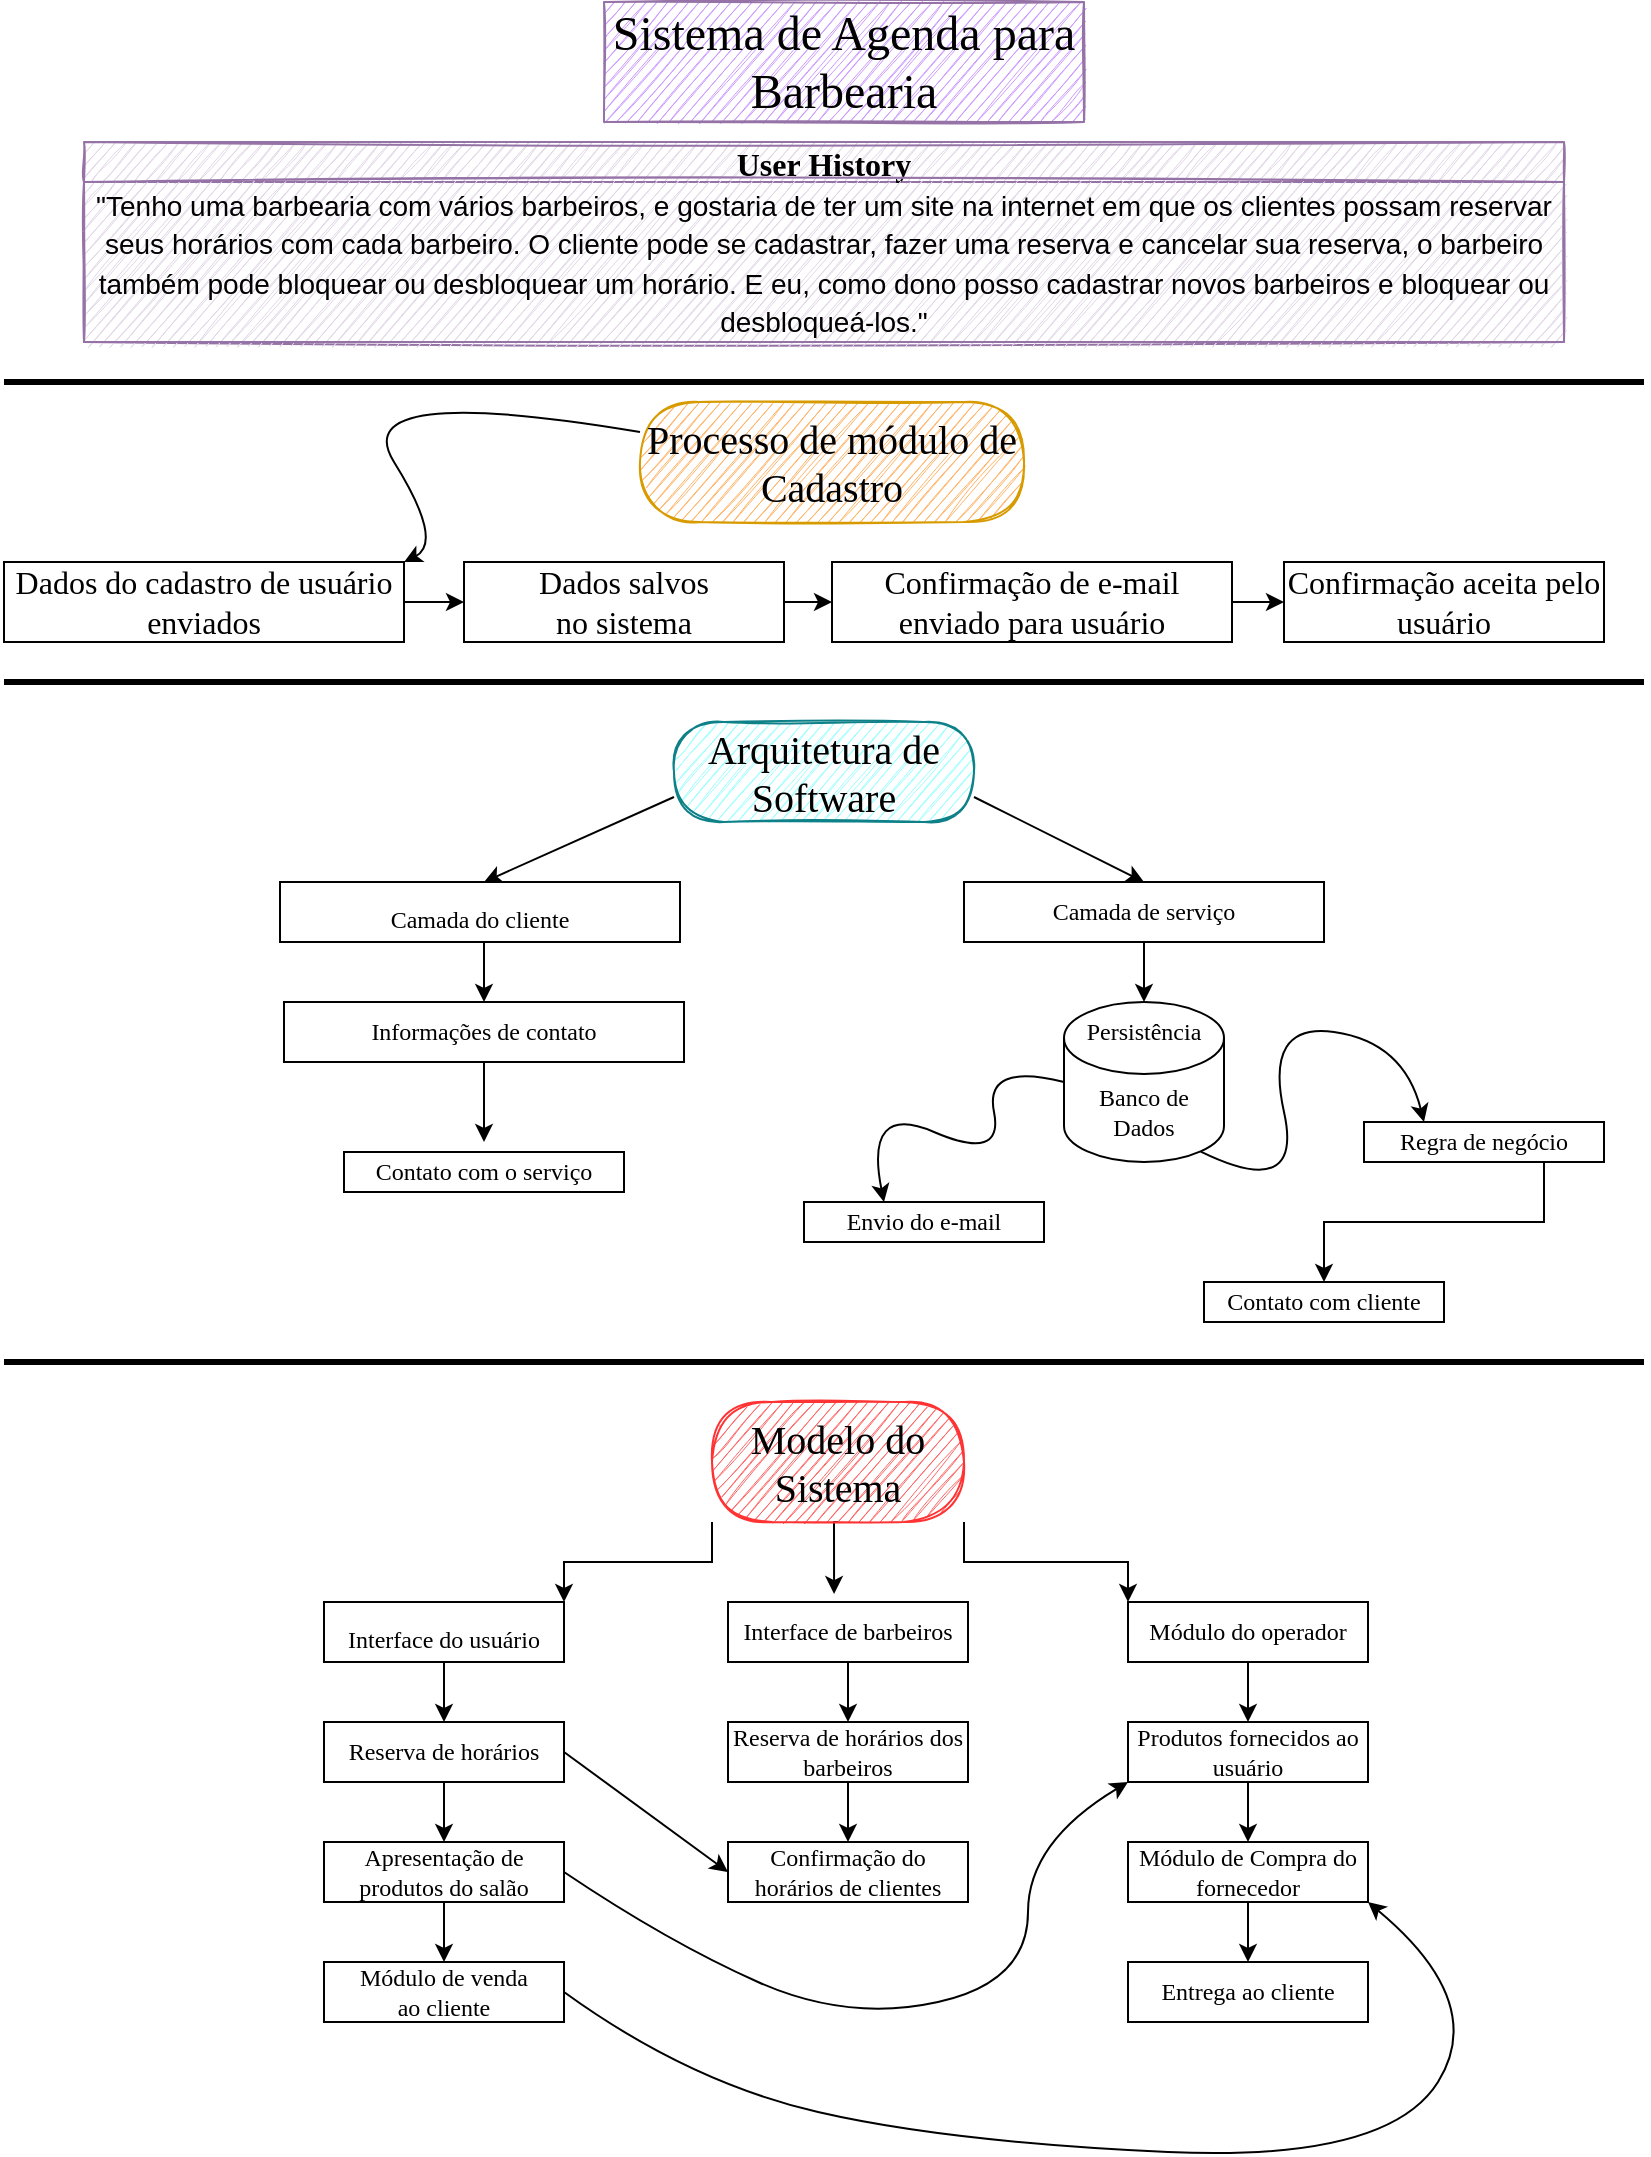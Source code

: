 <mxfile version="15.5.8" type="github">
  <diagram id="1Cw2svOl_KgqkaIp11d7" name="Página-1">
    <mxGraphModel dx="1689" dy="464" grid="1" gridSize="10" guides="1" tooltips="1" connect="1" arrows="1" fold="1" page="1" pageScale="1" pageWidth="827" pageHeight="1169" math="0" shadow="0">
      <root>
        <mxCell id="0" />
        <mxCell id="1" parent="0" />
        <mxCell id="_IgYuJ2zgJNjSA36EEnD-1" value="&lt;font style=&quot;font-size: 24px&quot; face=&quot;Comic Sans MS&quot;&gt;Sistema de Agenda para Barbearia&lt;/font&gt;" style="rounded=0;whiteSpace=wrap;html=1;fillColor=#CC99FF;strokeColor=#9673a6;sketch=1;" parent="1" vertex="1">
          <mxGeometry x="300" width="240" height="60" as="geometry" />
        </mxCell>
        <mxCell id="_IgYuJ2zgJNjSA36EEnD-31" value="User History" style="swimlane;fontFamily=Comic Sans MS;fontSize=16;startSize=20;fillColor=#e1d5e7;strokeColor=#9673a6;rounded=0;sketch=1;" parent="1" vertex="1">
          <mxGeometry x="40" y="70" width="740" height="100" as="geometry">
            <mxRectangle x="40" y="70" width="130" height="20" as="alternateBounds" />
          </mxGeometry>
        </mxCell>
        <mxCell id="_IgYuJ2zgJNjSA36EEnD-32" value="&lt;span style=&quot;font-family: &amp;#34;montserrat&amp;#34; , sans-serif ; font-size: 14px&quot;&gt;&quot;Tenho uma barbearia com vários barbeiros, e gostaria de ter um site na internet em que os clientes possam reservar seus horários com cada barbeiro. O cliente pode se cadastrar, fazer uma reserva e cancelar sua reserva, o barbeiro também pode bloquear ou desbloquear um horário. E eu, como dono posso cadastrar novos barbeiros e bloquear ou desbloqueá-los.&quot;&lt;/span&gt;" style="whiteSpace=wrap;html=1;fontFamily=Comic Sans MS;fontSize=16;fillColor=#e1d5e7;strokeColor=#9673a6;sketch=1;" parent="_IgYuJ2zgJNjSA36EEnD-31" vertex="1">
          <mxGeometry y="20" width="740" height="80" as="geometry" />
        </mxCell>
        <mxCell id="_IgYuJ2zgJNjSA36EEnD-34" value="&lt;font style=&quot;font-size: 20px&quot;&gt;Processo de módulo de Cadastro&lt;/font&gt;" style="rounded=1;whiteSpace=wrap;html=1;fontFamily=Comic Sans MS;fontSize=16;arcSize=50;fillColor=#FFB366;strokeColor=#d79b00;sketch=1;shadow=0;glass=0;" parent="1" vertex="1">
          <mxGeometry x="318" y="200" width="192" height="60" as="geometry" />
        </mxCell>
        <mxCell id="_IgYuJ2zgJNjSA36EEnD-35" value="" style="endArrow=none;html=1;rounded=0;strokeWidth=3;" parent="1" edge="1">
          <mxGeometry width="50" height="50" relative="1" as="geometry">
            <mxPoint y="190" as="sourcePoint" />
            <mxPoint x="820" y="190" as="targetPoint" />
          </mxGeometry>
        </mxCell>
        <mxCell id="iR2uSwWQthym9iudgjQ9-1" style="edgeStyle=orthogonalEdgeStyle;rounded=0;orthogonalLoop=1;jettySize=auto;html=1;exitX=1;exitY=0.5;exitDx=0;exitDy=0;entryX=0;entryY=0.5;entryDx=0;entryDy=0;fontFamily=Comic Sans MS;fontSize=20;" edge="1" parent="1" source="_IgYuJ2zgJNjSA36EEnD-38" target="_IgYuJ2zgJNjSA36EEnD-39">
          <mxGeometry relative="1" as="geometry" />
        </mxCell>
        <mxCell id="_IgYuJ2zgJNjSA36EEnD-38" value="Dados do cadastro de usuário enviados" style="rounded=0;whiteSpace=wrap;html=1;fontFamily=Comic Sans MS;fontSize=16;" parent="1" vertex="1">
          <mxGeometry y="280" width="200" height="40" as="geometry" />
        </mxCell>
        <mxCell id="iR2uSwWQthym9iudgjQ9-2" style="edgeStyle=orthogonalEdgeStyle;rounded=0;orthogonalLoop=1;jettySize=auto;html=1;exitX=1;exitY=0.5;exitDx=0;exitDy=0;entryX=0;entryY=0.5;entryDx=0;entryDy=0;fontFamily=Comic Sans MS;fontSize=20;" edge="1" parent="1" source="_IgYuJ2zgJNjSA36EEnD-39" target="_IgYuJ2zgJNjSA36EEnD-40">
          <mxGeometry relative="1" as="geometry" />
        </mxCell>
        <mxCell id="_IgYuJ2zgJNjSA36EEnD-39" value="Dados salvos&lt;br&gt;no sistema" style="rounded=0;whiteSpace=wrap;html=1;fontFamily=Comic Sans MS;fontSize=16;" parent="1" vertex="1">
          <mxGeometry x="230" y="280" width="160" height="40" as="geometry" />
        </mxCell>
        <mxCell id="iR2uSwWQthym9iudgjQ9-3" style="edgeStyle=orthogonalEdgeStyle;rounded=0;orthogonalLoop=1;jettySize=auto;html=1;exitX=1;exitY=0.5;exitDx=0;exitDy=0;entryX=0;entryY=0.5;entryDx=0;entryDy=0;fontFamily=Comic Sans MS;fontSize=20;" edge="1" parent="1" source="_IgYuJ2zgJNjSA36EEnD-40" target="_IgYuJ2zgJNjSA36EEnD-41">
          <mxGeometry relative="1" as="geometry" />
        </mxCell>
        <mxCell id="_IgYuJ2zgJNjSA36EEnD-40" value="Confirmação de e-mail enviado para usuário" style="rounded=0;whiteSpace=wrap;html=1;fontFamily=Comic Sans MS;fontSize=16;" parent="1" vertex="1">
          <mxGeometry x="414" y="280" width="200" height="40" as="geometry" />
        </mxCell>
        <mxCell id="_IgYuJ2zgJNjSA36EEnD-41" value="Confirmação aceita pelo usuário" style="rounded=0;whiteSpace=wrap;html=1;fontFamily=Comic Sans MS;fontSize=16;" parent="1" vertex="1">
          <mxGeometry x="640" y="280" width="160" height="40" as="geometry" />
        </mxCell>
        <mxCell id="iR2uSwWQthym9iudgjQ9-4" value="&lt;font style=&quot;font-size: 20px&quot;&gt;Arquitetura de Software&lt;/font&gt;" style="rounded=1;whiteSpace=wrap;html=1;shadow=0;glass=0;sketch=1;fontFamily=Comic Sans MS;fontSize=20;fillColor=#99FFFF;arcSize=50;strokeColor=#0e8088;" vertex="1" parent="1">
          <mxGeometry x="335" y="360" width="150" height="50" as="geometry" />
        </mxCell>
        <mxCell id="iR2uSwWQthym9iudgjQ9-5" value="" style="endArrow=none;html=1;rounded=0;strokeWidth=3;" edge="1" parent="1">
          <mxGeometry width="50" height="50" relative="1" as="geometry">
            <mxPoint y="340" as="sourcePoint" />
            <mxPoint x="820" y="340" as="targetPoint" />
          </mxGeometry>
        </mxCell>
        <mxCell id="iR2uSwWQthym9iudgjQ9-6" value="" style="curved=1;endArrow=classic;html=1;rounded=0;fontFamily=Comic Sans MS;fontSize=20;entryX=1;entryY=0;entryDx=0;entryDy=0;exitX=0;exitY=0.25;exitDx=0;exitDy=0;" edge="1" parent="1" source="_IgYuJ2zgJNjSA36EEnD-34" target="_IgYuJ2zgJNjSA36EEnD-38">
          <mxGeometry width="50" height="50" relative="1" as="geometry">
            <mxPoint x="320" y="220" as="sourcePoint" />
            <mxPoint x="80" y="260" as="targetPoint" />
            <Array as="points">
              <mxPoint x="170" y="190" />
              <mxPoint x="220" y="270" />
            </Array>
          </mxGeometry>
        </mxCell>
        <mxCell id="iR2uSwWQthym9iudgjQ9-7" style="edgeStyle=none;rounded=0;orthogonalLoop=1;jettySize=auto;html=1;exitX=1;exitY=0.75;exitDx=0;exitDy=0;fontFamily=Comic Sans MS;fontSize=12;entryX=0.5;entryY=0;entryDx=0;entryDy=0;" edge="1" parent="1" target="iR2uSwWQthym9iudgjQ9-18" source="iR2uSwWQthym9iudgjQ9-4">
          <mxGeometry relative="1" as="geometry">
            <mxPoint x="590" y="430" as="targetPoint" />
            <mxPoint x="570" y="410" as="sourcePoint" />
          </mxGeometry>
        </mxCell>
        <mxCell id="iR2uSwWQthym9iudgjQ9-8" style="edgeStyle=none;rounded=0;orthogonalLoop=1;jettySize=auto;html=1;exitX=0;exitY=0.75;exitDx=0;exitDy=0;fontFamily=Comic Sans MS;fontSize=18;" edge="1" parent="1" source="iR2uSwWQthym9iudgjQ9-4">
          <mxGeometry relative="1" as="geometry">
            <mxPoint x="240" y="440" as="targetPoint" />
            <mxPoint x="240" y="410" as="sourcePoint" />
          </mxGeometry>
        </mxCell>
        <mxCell id="iR2uSwWQthym9iudgjQ9-9" style="edgeStyle=none;rounded=0;orthogonalLoop=1;jettySize=auto;html=1;exitX=0.5;exitY=1;exitDx=0;exitDy=0;fontFamily=Comic Sans MS;fontSize=12;" edge="1" parent="1">
          <mxGeometry relative="1" as="geometry">
            <mxPoint x="240" y="500" as="targetPoint" />
            <mxPoint x="240" y="470" as="sourcePoint" />
          </mxGeometry>
        </mxCell>
        <mxCell id="iR2uSwWQthym9iudgjQ9-11" style="edgeStyle=none;rounded=0;orthogonalLoop=1;jettySize=auto;html=1;exitX=0.5;exitY=1;exitDx=0;exitDy=0;fontFamily=Comic Sans MS;fontSize=12;" edge="1" parent="1" source="iR2uSwWQthym9iudgjQ9-12">
          <mxGeometry relative="1" as="geometry">
            <mxPoint x="240" y="570" as="targetPoint" />
          </mxGeometry>
        </mxCell>
        <mxCell id="iR2uSwWQthym9iudgjQ9-12" value="Informações de contato" style="rounded=0;whiteSpace=wrap;html=1;fontFamily=Comic Sans MS;fontSize=12;" vertex="1" parent="1">
          <mxGeometry x="140" y="500" width="200" height="30" as="geometry" />
        </mxCell>
        <mxCell id="iR2uSwWQthym9iudgjQ9-18" value="&lt;span&gt;Camada de serviço&lt;br&gt;&lt;/span&gt;" style="rounded=0;whiteSpace=wrap;html=1;fontFamily=Comic Sans MS;fontSize=12;" vertex="1" parent="1">
          <mxGeometry x="480" y="440" width="180" height="30" as="geometry" />
        </mxCell>
        <mxCell id="iR2uSwWQthym9iudgjQ9-19" value="&lt;font style=&quot;font-size: 12px&quot;&gt;Camada do cliente&lt;/font&gt;" style="rounded=0;whiteSpace=wrap;html=1;shadow=0;glass=0;sketch=0;fontFamily=Comic Sans MS;fontSize=20;fillColor=default;" vertex="1" parent="1">
          <mxGeometry x="138" y="440" width="200" height="30" as="geometry" />
        </mxCell>
        <mxCell id="iR2uSwWQthym9iudgjQ9-20" value="Banco de Dados" style="shape=cylinder3;whiteSpace=wrap;html=1;boundedLbl=1;backgroundOutline=1;size=18;shadow=0;glass=0;sketch=0;fontFamily=Comic Sans MS;fontSize=12;fillColor=default;" vertex="1" parent="1">
          <mxGeometry x="530" y="500" width="80" height="80" as="geometry" />
        </mxCell>
        <mxCell id="iR2uSwWQthym9iudgjQ9-21" style="edgeStyle=none;rounded=0;orthogonalLoop=1;jettySize=auto;html=1;exitX=0.5;exitY=1;exitDx=0;exitDy=0;fontFamily=Comic Sans MS;fontSize=12;" edge="1" parent="1">
          <mxGeometry relative="1" as="geometry">
            <mxPoint x="570" y="500" as="targetPoint" />
            <mxPoint x="570" y="470" as="sourcePoint" />
            <Array as="points" />
          </mxGeometry>
        </mxCell>
        <mxCell id="iR2uSwWQthym9iudgjQ9-22" value="Persistência" style="text;html=1;strokeColor=none;fillColor=none;align=center;verticalAlign=middle;whiteSpace=wrap;rounded=0;shadow=0;glass=0;sketch=0;fontFamily=Comic Sans MS;fontSize=12;" vertex="1" parent="1">
          <mxGeometry x="540" y="500" width="60" height="30" as="geometry" />
        </mxCell>
        <mxCell id="iR2uSwWQthym9iudgjQ9-23" value="Contato com o serviço" style="rounded=0;whiteSpace=wrap;html=1;shadow=0;glass=0;sketch=0;fontFamily=Comic Sans MS;fontSize=12;fillColor=default;" vertex="1" parent="1">
          <mxGeometry x="170" y="575" width="140" height="20" as="geometry" />
        </mxCell>
        <mxCell id="iR2uSwWQthym9iudgjQ9-25" value="Contato com cliente" style="rounded=0;whiteSpace=wrap;html=1;shadow=0;glass=0;sketch=0;fontFamily=Comic Sans MS;fontSize=12;fillColor=default;" vertex="1" parent="1">
          <mxGeometry x="600" y="640" width="120" height="20" as="geometry" />
        </mxCell>
        <mxCell id="iR2uSwWQthym9iudgjQ9-26" value="Envio do e-mail" style="rounded=0;whiteSpace=wrap;html=1;shadow=0;glass=0;sketch=0;fontFamily=Comic Sans MS;fontSize=12;fillColor=default;" vertex="1" parent="1">
          <mxGeometry x="400" y="600" width="120" height="20" as="geometry" />
        </mxCell>
        <mxCell id="iR2uSwWQthym9iudgjQ9-34" style="edgeStyle=orthogonalEdgeStyle;rounded=0;orthogonalLoop=1;jettySize=auto;html=1;exitX=0.75;exitY=1;exitDx=0;exitDy=0;entryX=0.5;entryY=0;entryDx=0;entryDy=0;fontFamily=Comic Sans MS;fontSize=12;" edge="1" parent="1" source="iR2uSwWQthym9iudgjQ9-28" target="iR2uSwWQthym9iudgjQ9-25">
          <mxGeometry relative="1" as="geometry" />
        </mxCell>
        <mxCell id="iR2uSwWQthym9iudgjQ9-28" value="Regra de negócio" style="rounded=0;whiteSpace=wrap;html=1;shadow=0;glass=0;sketch=0;fontFamily=Comic Sans MS;fontSize=12;fillColor=default;" vertex="1" parent="1">
          <mxGeometry x="680" y="560" width="120" height="20" as="geometry" />
        </mxCell>
        <mxCell id="iR2uSwWQthym9iudgjQ9-29" value="" style="curved=1;endArrow=classic;html=1;rounded=0;fontFamily=Comic Sans MS;fontSize=12;exitX=0;exitY=0.5;exitDx=0;exitDy=0;exitPerimeter=0;" edge="1" parent="1" source="iR2uSwWQthym9iudgjQ9-20">
          <mxGeometry width="50" height="50" relative="1" as="geometry">
            <mxPoint x="520" y="520" as="sourcePoint" />
            <mxPoint x="440" y="600" as="targetPoint" />
            <Array as="points">
              <mxPoint x="490" y="530" />
              <mxPoint x="500" y="580" />
              <mxPoint x="430" y="550" />
            </Array>
          </mxGeometry>
        </mxCell>
        <mxCell id="iR2uSwWQthym9iudgjQ9-32" value="" style="curved=1;endArrow=classic;html=1;rounded=0;fontFamily=Comic Sans MS;fontSize=12;exitX=0.855;exitY=1;exitDx=0;exitDy=-5.22;exitPerimeter=0;entryX=0.25;entryY=0;entryDx=0;entryDy=0;" edge="1" parent="1" source="iR2uSwWQthym9iudgjQ9-20" target="iR2uSwWQthym9iudgjQ9-28">
          <mxGeometry width="50" height="50" relative="1" as="geometry">
            <mxPoint x="640" y="570" as="sourcePoint" />
            <mxPoint x="690" y="520" as="targetPoint" />
            <Array as="points">
              <mxPoint x="650" y="600" />
              <mxPoint x="630" y="510" />
              <mxPoint x="700" y="520" />
            </Array>
          </mxGeometry>
        </mxCell>
        <mxCell id="iR2uSwWQthym9iudgjQ9-35" value="" style="endArrow=none;html=1;rounded=0;strokeWidth=3;" edge="1" parent="1">
          <mxGeometry width="50" height="50" relative="1" as="geometry">
            <mxPoint y="680" as="sourcePoint" />
            <mxPoint x="820" y="680" as="targetPoint" />
          </mxGeometry>
        </mxCell>
        <mxCell id="iR2uSwWQthym9iudgjQ9-66" style="edgeStyle=orthogonalEdgeStyle;rounded=0;orthogonalLoop=1;jettySize=auto;html=1;exitX=0.5;exitY=1;exitDx=0;exitDy=0;entryX=0.442;entryY=-0.133;entryDx=0;entryDy=0;entryPerimeter=0;fontFamily=Comic Sans MS;fontSize=12;fontColor=#000000;strokeWidth=1;" edge="1" parent="1" source="iR2uSwWQthym9iudgjQ9-37" target="iR2uSwWQthym9iudgjQ9-48">
          <mxGeometry relative="1" as="geometry" />
        </mxCell>
        <mxCell id="iR2uSwWQthym9iudgjQ9-67" style="edgeStyle=orthogonalEdgeStyle;rounded=0;orthogonalLoop=1;jettySize=auto;html=1;exitX=1;exitY=1;exitDx=0;exitDy=0;entryX=0;entryY=0;entryDx=0;entryDy=0;fontFamily=Comic Sans MS;fontSize=12;fontColor=#000000;strokeWidth=1;" edge="1" parent="1" source="iR2uSwWQthym9iudgjQ9-37" target="iR2uSwWQthym9iudgjQ9-50">
          <mxGeometry relative="1" as="geometry" />
        </mxCell>
        <mxCell id="iR2uSwWQthym9iudgjQ9-68" style="edgeStyle=orthogonalEdgeStyle;rounded=0;orthogonalLoop=1;jettySize=auto;html=1;exitX=0;exitY=1;exitDx=0;exitDy=0;entryX=1;entryY=0;entryDx=0;entryDy=0;fontFamily=Comic Sans MS;fontSize=12;fontColor=#000000;strokeWidth=1;" edge="1" parent="1" source="iR2uSwWQthym9iudgjQ9-37" target="iR2uSwWQthym9iudgjQ9-38">
          <mxGeometry relative="1" as="geometry" />
        </mxCell>
        <mxCell id="iR2uSwWQthym9iudgjQ9-37" value="&lt;font style=&quot;font-size: 20px&quot;&gt;Modelo do Sistema&lt;/font&gt;" style="rounded=1;whiteSpace=wrap;html=1;shadow=0;glass=0;labelBackgroundColor=none;sketch=1;fontFamily=Comic Sans MS;fontSize=12;strokeColor=#FF3333;fillColor=#FF6666;arcSize=50;" vertex="1" parent="1">
          <mxGeometry x="354" y="700" width="126" height="60" as="geometry" />
        </mxCell>
        <mxCell id="iR2uSwWQthym9iudgjQ9-52" style="edgeStyle=orthogonalEdgeStyle;rounded=0;orthogonalLoop=1;jettySize=auto;html=1;exitX=0.5;exitY=1;exitDx=0;exitDy=0;entryX=0.5;entryY=0;entryDx=0;entryDy=0;fontFamily=Comic Sans MS;fontSize=12;fontColor=#000000;strokeWidth=1;" edge="1" parent="1" source="iR2uSwWQthym9iudgjQ9-38" target="iR2uSwWQthym9iudgjQ9-40">
          <mxGeometry relative="1" as="geometry" />
        </mxCell>
        <mxCell id="iR2uSwWQthym9iudgjQ9-38" value="&lt;font style=&quot;font-size: 12px&quot;&gt;Interface do usuário&lt;/font&gt;" style="rounded=0;whiteSpace=wrap;html=1;shadow=0;glass=0;labelBackgroundColor=none;sketch=0;fontFamily=Comic Sans MS;fontSize=20;fontColor=#000000;strokeColor=default;fillColor=default;" vertex="1" parent="1">
          <mxGeometry x="160" y="800" width="120" height="30" as="geometry" />
        </mxCell>
        <mxCell id="iR2uSwWQthym9iudgjQ9-53" style="edgeStyle=orthogonalEdgeStyle;rounded=0;orthogonalLoop=1;jettySize=auto;html=1;exitX=0.5;exitY=1;exitDx=0;exitDy=0;entryX=0.5;entryY=0;entryDx=0;entryDy=0;fontFamily=Comic Sans MS;fontSize=12;fontColor=#000000;strokeWidth=1;" edge="1" parent="1" source="iR2uSwWQthym9iudgjQ9-40" target="iR2uSwWQthym9iudgjQ9-42">
          <mxGeometry relative="1" as="geometry" />
        </mxCell>
        <mxCell id="iR2uSwWQthym9iudgjQ9-40" value="Reserva de horários" style="rounded=0;whiteSpace=wrap;html=1;shadow=0;glass=0;labelBackgroundColor=none;sketch=0;fontFamily=Comic Sans MS;fontSize=12;fontColor=#000000;strokeColor=default;fillColor=default;" vertex="1" parent="1">
          <mxGeometry x="160" y="860" width="120" height="30" as="geometry" />
        </mxCell>
        <mxCell id="iR2uSwWQthym9iudgjQ9-54" style="edgeStyle=orthogonalEdgeStyle;rounded=0;orthogonalLoop=1;jettySize=auto;html=1;exitX=0.5;exitY=1;exitDx=0;exitDy=0;entryX=0.5;entryY=0;entryDx=0;entryDy=0;fontFamily=Comic Sans MS;fontSize=12;fontColor=#000000;strokeWidth=1;" edge="1" parent="1" source="iR2uSwWQthym9iudgjQ9-42" target="iR2uSwWQthym9iudgjQ9-43">
          <mxGeometry relative="1" as="geometry" />
        </mxCell>
        <mxCell id="iR2uSwWQthym9iudgjQ9-42" value="Apresentação de produtos do salão" style="rounded=0;whiteSpace=wrap;html=1;shadow=0;glass=0;labelBackgroundColor=none;sketch=0;fontFamily=Comic Sans MS;fontSize=12;fontColor=#000000;strokeColor=default;fillColor=default;" vertex="1" parent="1">
          <mxGeometry x="160" y="920" width="120" height="30" as="geometry" />
        </mxCell>
        <mxCell id="iR2uSwWQthym9iudgjQ9-43" value="Módulo de venda&lt;br&gt;ao cliente" style="rounded=0;whiteSpace=wrap;html=1;shadow=0;glass=0;labelBackgroundColor=none;sketch=0;fontFamily=Comic Sans MS;fontSize=12;fontColor=#000000;strokeColor=default;fillColor=default;" vertex="1" parent="1">
          <mxGeometry x="160" y="980" width="120" height="30" as="geometry" />
        </mxCell>
        <mxCell id="iR2uSwWQthym9iudgjQ9-64" style="edgeStyle=orthogonalEdgeStyle;rounded=0;orthogonalLoop=1;jettySize=auto;html=1;exitX=0.5;exitY=1;exitDx=0;exitDy=0;entryX=0.5;entryY=0;entryDx=0;entryDy=0;fontFamily=Comic Sans MS;fontSize=12;fontColor=#000000;strokeWidth=1;" edge="1" parent="1" source="iR2uSwWQthym9iudgjQ9-44" target="iR2uSwWQthym9iudgjQ9-47">
          <mxGeometry relative="1" as="geometry" />
        </mxCell>
        <mxCell id="iR2uSwWQthym9iudgjQ9-44" value="Módulo de Compra do fornecedor" style="rounded=0;whiteSpace=wrap;html=1;shadow=0;glass=0;labelBackgroundColor=none;sketch=0;fontFamily=Comic Sans MS;fontSize=12;fontColor=#000000;strokeColor=default;fillColor=default;" vertex="1" parent="1">
          <mxGeometry x="562" y="920" width="120" height="30" as="geometry" />
        </mxCell>
        <mxCell id="iR2uSwWQthym9iudgjQ9-63" style="edgeStyle=orthogonalEdgeStyle;rounded=0;orthogonalLoop=1;jettySize=auto;html=1;exitX=0.5;exitY=1;exitDx=0;exitDy=0;entryX=0.5;entryY=0;entryDx=0;entryDy=0;fontFamily=Comic Sans MS;fontSize=12;fontColor=#000000;strokeWidth=1;" edge="1" parent="1" source="iR2uSwWQthym9iudgjQ9-46" target="iR2uSwWQthym9iudgjQ9-44">
          <mxGeometry relative="1" as="geometry" />
        </mxCell>
        <mxCell id="iR2uSwWQthym9iudgjQ9-46" value="Produtos fornecidos ao usuário" style="rounded=0;whiteSpace=wrap;html=1;shadow=0;glass=0;labelBackgroundColor=none;sketch=0;fontFamily=Comic Sans MS;fontSize=12;fontColor=#000000;strokeColor=default;fillColor=default;" vertex="1" parent="1">
          <mxGeometry x="562" y="860" width="120" height="30" as="geometry" />
        </mxCell>
        <mxCell id="iR2uSwWQthym9iudgjQ9-47" value="Entrega ao cliente" style="rounded=0;whiteSpace=wrap;html=1;shadow=0;glass=0;labelBackgroundColor=none;sketch=0;fontFamily=Comic Sans MS;fontSize=12;fontColor=#000000;strokeColor=default;fillColor=default;" vertex="1" parent="1">
          <mxGeometry x="562" y="980" width="120" height="30" as="geometry" />
        </mxCell>
        <mxCell id="iR2uSwWQthym9iudgjQ9-58" style="edgeStyle=orthogonalEdgeStyle;rounded=0;orthogonalLoop=1;jettySize=auto;html=1;exitX=0.5;exitY=1;exitDx=0;exitDy=0;entryX=0.5;entryY=0;entryDx=0;entryDy=0;fontFamily=Comic Sans MS;fontSize=12;fontColor=#000000;strokeWidth=1;" edge="1" parent="1" source="iR2uSwWQthym9iudgjQ9-48" target="iR2uSwWQthym9iudgjQ9-49">
          <mxGeometry relative="1" as="geometry" />
        </mxCell>
        <mxCell id="iR2uSwWQthym9iudgjQ9-48" value="Interface de barbeiros" style="rounded=0;whiteSpace=wrap;html=1;shadow=0;glass=0;labelBackgroundColor=none;sketch=0;fontFamily=Comic Sans MS;fontSize=12;fontColor=#000000;strokeColor=default;fillColor=default;" vertex="1" parent="1">
          <mxGeometry x="362" y="800" width="120" height="30" as="geometry" />
        </mxCell>
        <mxCell id="iR2uSwWQthym9iudgjQ9-57" style="edgeStyle=orthogonalEdgeStyle;rounded=0;orthogonalLoop=1;jettySize=auto;html=1;exitX=0.5;exitY=1;exitDx=0;exitDy=0;entryX=0.5;entryY=0;entryDx=0;entryDy=0;fontFamily=Comic Sans MS;fontSize=12;fontColor=#000000;strokeWidth=1;" edge="1" parent="1" source="iR2uSwWQthym9iudgjQ9-49" target="iR2uSwWQthym9iudgjQ9-51">
          <mxGeometry relative="1" as="geometry" />
        </mxCell>
        <mxCell id="iR2uSwWQthym9iudgjQ9-49" value="Reserva de horários dos barbeiros" style="rounded=0;whiteSpace=wrap;html=1;shadow=0;glass=0;labelBackgroundColor=none;sketch=0;fontFamily=Comic Sans MS;fontSize=12;fontColor=#000000;strokeColor=default;fillColor=default;" vertex="1" parent="1">
          <mxGeometry x="362" y="860" width="120" height="30" as="geometry" />
        </mxCell>
        <mxCell id="iR2uSwWQthym9iudgjQ9-62" style="edgeStyle=orthogonalEdgeStyle;rounded=0;orthogonalLoop=1;jettySize=auto;html=1;exitX=0.5;exitY=1;exitDx=0;exitDy=0;entryX=0.5;entryY=0;entryDx=0;entryDy=0;fontFamily=Comic Sans MS;fontSize=12;fontColor=#000000;strokeWidth=1;" edge="1" parent="1" source="iR2uSwWQthym9iudgjQ9-50" target="iR2uSwWQthym9iudgjQ9-46">
          <mxGeometry relative="1" as="geometry" />
        </mxCell>
        <mxCell id="iR2uSwWQthym9iudgjQ9-50" value="Módulo do operador" style="rounded=0;whiteSpace=wrap;html=1;shadow=0;glass=0;labelBackgroundColor=none;sketch=0;fontFamily=Comic Sans MS;fontSize=12;fontColor=#000000;strokeColor=default;fillColor=default;" vertex="1" parent="1">
          <mxGeometry x="562" y="800" width="120" height="30" as="geometry" />
        </mxCell>
        <mxCell id="iR2uSwWQthym9iudgjQ9-51" value="Confirmação do horários de clientes" style="rounded=0;whiteSpace=wrap;html=1;shadow=0;glass=0;labelBackgroundColor=none;sketch=0;fontFamily=Comic Sans MS;fontSize=12;fontColor=#000000;strokeColor=default;fillColor=default;" vertex="1" parent="1">
          <mxGeometry x="362" y="920" width="120" height="30" as="geometry" />
        </mxCell>
        <mxCell id="iR2uSwWQthym9iudgjQ9-56" value="" style="endArrow=classic;html=1;rounded=0;fontFamily=Comic Sans MS;fontSize=12;fontColor=#000000;strokeWidth=1;entryX=0;entryY=0.5;entryDx=0;entryDy=0;exitX=1;exitY=0.5;exitDx=0;exitDy=0;" edge="1" parent="1" source="iR2uSwWQthym9iudgjQ9-40" target="iR2uSwWQthym9iudgjQ9-51">
          <mxGeometry width="50" height="50" relative="1" as="geometry">
            <mxPoint x="292" y="930" as="sourcePoint" />
            <mxPoint x="342" y="880" as="targetPoint" />
          </mxGeometry>
        </mxCell>
        <mxCell id="iR2uSwWQthym9iudgjQ9-59" value="" style="curved=1;endArrow=classic;html=1;rounded=0;fontFamily=Comic Sans MS;fontSize=12;fontColor=#000000;strokeWidth=1;exitX=1;exitY=0.5;exitDx=0;exitDy=0;entryX=1;entryY=1;entryDx=0;entryDy=0;" edge="1" parent="1" source="iR2uSwWQthym9iudgjQ9-43" target="iR2uSwWQthym9iudgjQ9-44">
          <mxGeometry width="50" height="50" relative="1" as="geometry">
            <mxPoint x="342" y="1070" as="sourcePoint" />
            <mxPoint x="392" y="1020" as="targetPoint" />
            <Array as="points">
              <mxPoint x="342" y="1040" />
              <mxPoint x="472" y="1070" />
              <mxPoint x="692" y="1080" />
              <mxPoint x="742" y="1000" />
            </Array>
          </mxGeometry>
        </mxCell>
        <mxCell id="iR2uSwWQthym9iudgjQ9-61" value="" style="curved=1;endArrow=classic;html=1;rounded=0;fontFamily=Comic Sans MS;fontSize=12;fontColor=#000000;strokeWidth=1;entryX=0;entryY=1;entryDx=0;entryDy=0;exitX=1;exitY=0.5;exitDx=0;exitDy=0;" edge="1" parent="1" source="iR2uSwWQthym9iudgjQ9-42" target="iR2uSwWQthym9iudgjQ9-46">
          <mxGeometry width="50" height="50" relative="1" as="geometry">
            <mxPoint x="322" y="1100" as="sourcePoint" />
            <mxPoint x="372" y="1050" as="targetPoint" />
            <Array as="points">
              <mxPoint x="332" y="970" />
              <mxPoint x="422" y="1010" />
              <mxPoint x="512" y="990" />
              <mxPoint x="512" y="920" />
            </Array>
          </mxGeometry>
        </mxCell>
      </root>
    </mxGraphModel>
  </diagram>
</mxfile>
